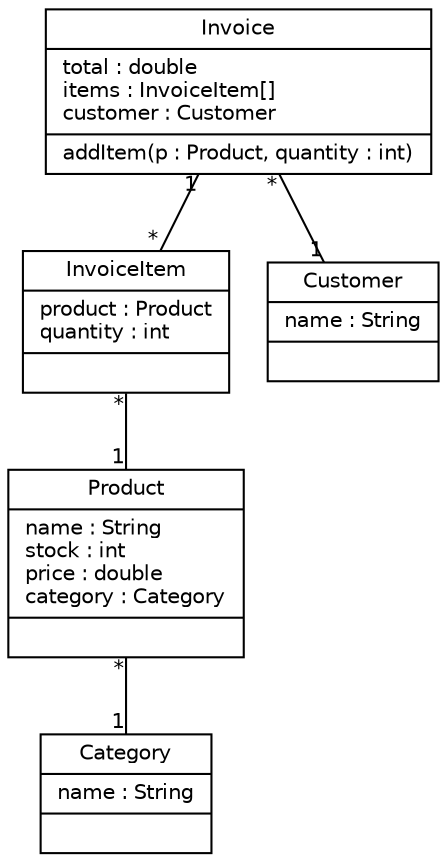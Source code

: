 #!/usr/local/bin/dot
#
# Class diagram 
# Generated by UmlGraph version 4.1 (http://www.spinellis.gr/sw/umlgraph)
#

digraph G {
	edge [fontname="Helvetica",fontsize=10,labelfontname="Helvetica",labelfontsize=10];
	node [fontname="Helvetica",fontsize=10,shape=record];
	// gr.spinellis.invoice.InvoiceItem
	c18 [label="{InvoiceItem\n|product : Product\lquantity : int\l|}", fontname="Helvetica", fontcolor="black", fontsize=10.0];
	// gr.spinellis.invoice.Invoice
	c19 [label="{Invoice\n|total : double\litems : InvoiceItem[]\lcustomer : Customer\l|addItem(p : Product, quantity : int)\l}", fontname="Helvetica", fontcolor="black", fontsize=10.0];
	// gr.spinellis.invoice.Customer
	c20 [label="{Customer\n|name : String\l|}", fontname="Helvetica", fontcolor="black", fontsize=10.0];
	// gr.spinellis.product.Product
	c21 [label="{Product\n|name : String\lstock : int\lprice : double\lcategory : Category\l|}", fontname="Helvetica", fontcolor="black", fontsize=10.0];
	// gr.spinellis.product.Category
	c22 [label="{Category\n|name : String\l|}", fontname="Helvetica", fontcolor="black", fontsize=10.0];
	// gr.spinellis.invoice.InvoiceItem assoc gr.spinellis.product.Product
	c18 -> c21 [taillabel="*", label="", headlabel="1", fontname="Helvetica", fontcolor="black", fontsize=10.0, color="black", arrowhead=none];
	// gr.spinellis.invoice.Invoice assoc gr.spinellis.invoice.Customer
	c19 -> c20 [taillabel="*", label="", headlabel="1", fontname="Helvetica", fontcolor="black", fontsize=10.0, color="black", arrowhead=none];
	// gr.spinellis.invoice.Invoice composed gr.spinellis.invoice.InvoiceItem
	c19 -> c18 [taillabel="1", label="", headlabel="*", fontname="Helvetica", fontcolor="black", fontsize=10.0, color="black", arrowhead=none, arrowtail=diamond];
	// gr.spinellis.product.Product assoc gr.spinellis.product.Category
	c21 -> c22 [taillabel="*", label="", headlabel="1", fontname="Helvetica", fontcolor="black", fontsize=10.0, color="black", arrowhead=none];
}

